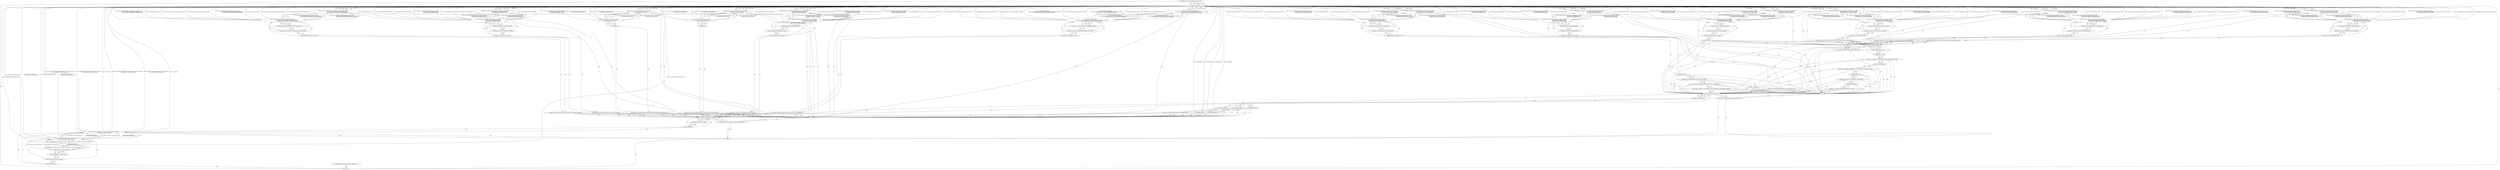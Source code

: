 digraph "1_Chrome_7cde8513c12a6e8ec5d1d1eb1cfd078d9adad3ef_5" {
"1000211" [label="(MethodReturn,RET)"];
"1000103" [label="(MethodParameterIn,const IdentityInfo& identity_info)"];
"1000253" [label="(MethodParameterOut,const IdentityInfo& identity_info)"];
"1000104" [label="(Block,)"];
"1000123" [label="(Identifier,IDS_PAGE_INFO_MALWARE_SUMMARY)"];
"1000124" [label="(Identifier,IDS_PAGE_INFO_MALWARE_DETAILS)"];
"1000125" [label="(JumpTarget,case PageInfo::SAFE_BROWSING_STATUS_SOCIAL_ENGINEERING:)"];
"1000127" [label="(Call,CreateSecurityDescription(\n          SecuritySummaryColor::RED, IDS_PAGE_INFO_SOCIAL_ENGINEERING_SUMMARY,\n          IDS_PAGE_INFO_SOCIAL_ENGINEERING_DETAILS))"];
"1000126" [label="(Return,return CreateSecurityDescription(\n          SecuritySummaryColor::RED, IDS_PAGE_INFO_SOCIAL_ENGINEERING_SUMMARY,\n          IDS_PAGE_INFO_SOCIAL_ENGINEERING_DETAILS);)"];
"1000128" [label="(Identifier,SecuritySummaryColor::RED)"];
"1000129" [label="(Identifier,IDS_PAGE_INFO_SOCIAL_ENGINEERING_SUMMARY)"];
"1000130" [label="(Identifier,IDS_PAGE_INFO_SOCIAL_ENGINEERING_DETAILS)"];
"1000131" [label="(JumpTarget,case PageInfo::SAFE_BROWSING_STATUS_UNWANTED_SOFTWARE:)"];
"1000133" [label="(Call,CreateSecurityDescription(SecuritySummaryColor::RED,\n                                       IDS_PAGE_INFO_UNWANTED_SOFTWARE_SUMMARY,\n                                       IDS_PAGE_INFO_UNWANTED_SOFTWARE_DETAILS))"];
"1000134" [label="(Identifier,SecuritySummaryColor::RED)"];
"1000132" [label="(Return,return CreateSecurityDescription(SecuritySummaryColor::RED,\n                                       IDS_PAGE_INFO_UNWANTED_SOFTWARE_SUMMARY,\n                                       IDS_PAGE_INFO_UNWANTED_SOFTWARE_DETAILS);)"];
"1000135" [label="(Identifier,IDS_PAGE_INFO_UNWANTED_SOFTWARE_SUMMARY)"];
"1000136" [label="(Identifier,IDS_PAGE_INFO_UNWANTED_SOFTWARE_DETAILS)"];
"1000107" [label="(Call,PageInfoUI::SecurityDescription> security_description(\n       new PageInfoUI::SecurityDescription()))"];
"1000108" [label="(Identifier,PageInfoUI::SecurityDescription)"];
"1000105" [label="(Call,std::unique_ptr<PageInfoUI::SecurityDescription> security_description(\n       new PageInfoUI::SecurityDescription()))"];
"1000106" [label="(Identifier,std::unique_ptr)"];
"1000109" [label="(Call,security_description(\n       new PageInfoUI::SecurityDescription()))"];
"1000137" [label="(JumpTarget,case PageInfo::SAFE_BROWSING_STATUS_SIGN_IN_PASSWORD_REUSE:)"];
"1000139" [label="(Call,CreateSecurityDescriptionForPasswordReuse(\n          /*is_enterprise_password=*/false))"];
"1000138" [label="(Return,return CreateSecurityDescriptionForPasswordReuse(\n          /*is_enterprise_password=*/false);)"];
"1000140" [label="(Identifier,false)"];
"1000141" [label="(Call,NOTREACHED())"];
"1000142" [label="(ControlStructure,break;)"];
"1000143" [label="(JumpTarget,case PageInfo::SAFE_BROWSING_STATUS_ENTERPRISE_PASSWORD_REUSE:)"];
"1000145" [label="(Call,CreateSecurityDescriptionForPasswordReuse(\n          /*is_enterprise_password=*/true))"];
"1000144" [label="(Return,return CreateSecurityDescriptionForPasswordReuse(\n          /*is_enterprise_password=*/true);)"];
"1000111" [label="(Identifier,PageInfoUI::SecurityDescription)"];
"1000110" [label="(Call,new PageInfoUI::SecurityDescription())"];
"1000146" [label="(Identifier,true)"];
"1000147" [label="(Call,NOTREACHED())"];
"1000148" [label="(ControlStructure,break;)"];
"1000149" [label="(JumpTarget,case PageInfo::SAFE_BROWSING_STATUS_BILLING:)"];
"1000151" [label="(Call,CreateSecurityDescription(SecuritySummaryColor::RED,\n                                       IDS_PAGE_INFO_BILLING_SUMMARY,\n                                       IDS_PAGE_INFO_BILLING_DETAILS))"];
"1000152" [label="(Identifier,SecuritySummaryColor::RED)"];
"1000150" [label="(Return,return CreateSecurityDescription(SecuritySummaryColor::RED,\n                                       IDS_PAGE_INFO_BILLING_SUMMARY,\n                                       IDS_PAGE_INFO_BILLING_DETAILS);)"];
"1000153" [label="(Identifier,IDS_PAGE_INFO_BILLING_SUMMARY)"];
"1000154" [label="(Identifier,IDS_PAGE_INFO_BILLING_DETAILS)"];
"1000156" [label="(Call,identity_info.identity_status)"];
"1000157" [label="(Identifier,identity_info)"];
"1000158" [label="(FieldIdentifier,identity_status)"];
"1000155" [label="(ControlStructure,switch (identity_info.identity_status))"];
"1000159" [label="(Block,)"];
"1000160" [label="(JumpTarget,case PageInfo::SITE_IDENTITY_STATUS_INTERNAL_PAGE:)"];
"1000162" [label="(Call,CreateSecurityDescription(SecuritySummaryColor::GREEN,\n                                       IDS_PAGE_INFO_INTERNAL_PAGE,\n                                       IDS_PAGE_INFO_INTERNAL_PAGE))"];
"1000163" [label="(Identifier,SecuritySummaryColor::GREEN)"];
"1000161" [label="(Return,return CreateSecurityDescription(SecuritySummaryColor::GREEN,\n                                       IDS_PAGE_INFO_INTERNAL_PAGE,\n                                       IDS_PAGE_INFO_INTERNAL_PAGE);)"];
"1000164" [label="(Identifier,IDS_PAGE_INFO_INTERNAL_PAGE)"];
"1000165" [label="(Identifier,IDS_PAGE_INFO_INTERNAL_PAGE)"];
"1000166" [label="(JumpTarget,case PageInfo::SITE_IDENTITY_STATUS_EV_CERT:)"];
"1000113" [label="(Call,identity_info.safe_browsing_status)"];
"1000114" [label="(Identifier,identity_info)"];
"1000112" [label="(ControlStructure,switch (identity_info.safe_browsing_status))"];
"1000115" [label="(FieldIdentifier,safe_browsing_status)"];
"1000116" [label="(Block,)"];
"1000167" [label="(Identifier,FALLTHROUGH)"];
"1000168" [label="(JumpTarget,case PageInfo::SITE_IDENTITY_STATUS_CERT:)"];
"1000169" [label="(Identifier,FALLTHROUGH)"];
"1000170" [label="(JumpTarget,case PageInfo::SITE_IDENTITY_STATUS_CERT_REVOCATION_UNKNOWN:)"];
"1000171" [label="(Identifier,FALLTHROUGH)"];
"1000172" [label="(JumpTarget,case PageInfo::SITE_IDENTITY_STATUS_ADMIN_PROVIDED_CERT:)"];
"1000174" [label="(Call,identity_info.connection_status)"];
"1000175" [label="(Identifier,identity_info)"];
"1000176" [label="(FieldIdentifier,connection_status)"];
"1000177" [label="(Block,)"];
"1000173" [label="(ControlStructure,switch (identity_info.connection_status))"];
"1000178" [label="(JumpTarget,case PageInfo::SITE_CONNECTION_STATUS_INSECURE_ACTIVE_SUBRESOURCE:)"];
"1000179" [label="(Return,return CreateSecurityDescription(SecuritySummaryColor::RED,\n                                           IDS_PAGE_INFO_NOT_SECURE_SUMMARY,\n                                           IDS_PAGE_INFO_NOT_SECURE_DETAILS);)"];
"1000180" [label="(Call,CreateSecurityDescription(SecuritySummaryColor::RED,\n                                           IDS_PAGE_INFO_NOT_SECURE_SUMMARY,\n                                           IDS_PAGE_INFO_NOT_SECURE_DETAILS))"];
"1000181" [label="(Identifier,SecuritySummaryColor::RED)"];
"1000182" [label="(Identifier,IDS_PAGE_INFO_NOT_SECURE_SUMMARY)"];
"1000117" [label="(JumpTarget,case PageInfo::SAFE_BROWSING_STATUS_NONE:)"];
"1000183" [label="(Identifier,IDS_PAGE_INFO_NOT_SECURE_DETAILS)"];
"1000184" [label="(JumpTarget,case PageInfo::SITE_CONNECTION_STATUS_INSECURE_FORM_ACTION:)"];
"1000185" [label="(Return,return CreateSecurityDescription(SecuritySummaryColor::RED,\n                                           IDS_PAGE_INFO_MIXED_CONTENT_SUMMARY,\n                                           IDS_PAGE_INFO_NOT_SECURE_DETAILS);)"];
"1000186" [label="(Call,CreateSecurityDescription(SecuritySummaryColor::RED,\n                                           IDS_PAGE_INFO_MIXED_CONTENT_SUMMARY,\n                                           IDS_PAGE_INFO_NOT_SECURE_DETAILS))"];
"1000187" [label="(Identifier,SecuritySummaryColor::RED)"];
"1000188" [label="(Identifier,IDS_PAGE_INFO_MIXED_CONTENT_SUMMARY)"];
"1000189" [label="(Identifier,IDS_PAGE_INFO_NOT_SECURE_DETAILS)"];
"1000190" [label="(JumpTarget,case PageInfo::SITE_CONNECTION_STATUS_INSECURE_PASSIVE_SUBRESOURCE:)"];
"1000191" [label="(Return,return CreateSecurityDescription(SecuritySummaryColor::RED,\n                                           IDS_PAGE_INFO_MIXED_CONTENT_SUMMARY,\n                                           IDS_PAGE_INFO_MIXED_CONTENT_DETAILS);)"];
"1000192" [label="(Call,CreateSecurityDescription(SecuritySummaryColor::RED,\n                                           IDS_PAGE_INFO_MIXED_CONTENT_SUMMARY,\n                                           IDS_PAGE_INFO_MIXED_CONTENT_DETAILS))"];
"1000193" [label="(Identifier,SecuritySummaryColor::RED)"];
"1000194" [label="(Identifier,IDS_PAGE_INFO_MIXED_CONTENT_SUMMARY)"];
"1000195" [label="(Identifier,IDS_PAGE_INFO_MIXED_CONTENT_DETAILS)"];
"1000196" [label="(JumpTarget,default:)"];
"1000118" [label="(ControlStructure,break;)"];
"1000197" [label="(Return,return CreateSecurityDescription(SecuritySummaryColor::GREEN,\n                                            IDS_PAGE_INFO_SECURE_SUMMARY,\n                                            IDS_PAGE_INFO_SECURE_DETAILS);)"];
"1000198" [label="(Call,CreateSecurityDescription(SecuritySummaryColor::GREEN,\n                                            IDS_PAGE_INFO_SECURE_SUMMARY,\n                                            IDS_PAGE_INFO_SECURE_DETAILS))"];
"1000199" [label="(Identifier,SecuritySummaryColor::GREEN)"];
"1000200" [label="(Identifier,IDS_PAGE_INFO_SECURE_SUMMARY)"];
"1000201" [label="(Identifier,IDS_PAGE_INFO_SECURE_DETAILS)"];
"1000202" [label="(JumpTarget,case PageInfo::SITE_IDENTITY_STATUS_DEPRECATED_SIGNATURE_ALGORITHM:)"];
"1000203" [label="(JumpTarget,case PageInfo::SITE_IDENTITY_STATUS_UNKNOWN:)"];
"1000204" [label="(JumpTarget,case PageInfo::SITE_IDENTITY_STATUS_NO_CERT:)"];
"1000205" [label="(JumpTarget,default:)"];
"1000207" [label="(Call,CreateSecurityDescription(SecuritySummaryColor::RED,\n                                       IDS_PAGE_INFO_NOT_SECURE_SUMMARY,\n                                       IDS_PAGE_INFO_NOT_SECURE_DETAILS))"];
"1000208" [label="(Identifier,SecuritySummaryColor::RED)"];
"1000206" [label="(Return,return CreateSecurityDescription(SecuritySummaryColor::RED,\n                                       IDS_PAGE_INFO_NOT_SECURE_SUMMARY,\n                                       IDS_PAGE_INFO_NOT_SECURE_DETAILS);)"];
"1000209" [label="(Identifier,IDS_PAGE_INFO_NOT_SECURE_SUMMARY)"];
"1000119" [label="(JumpTarget,case PageInfo::SAFE_BROWSING_STATUS_MALWARE:)"];
"1000210" [label="(Identifier,IDS_PAGE_INFO_NOT_SECURE_DETAILS)"];
"1000121" [label="(Call,CreateSecurityDescription(SecuritySummaryColor::RED,\n                                       IDS_PAGE_INFO_MALWARE_SUMMARY,\n                                       IDS_PAGE_INFO_MALWARE_DETAILS))"];
"1000122" [label="(Identifier,SecuritySummaryColor::RED)"];
"1000120" [label="(Return,return CreateSecurityDescription(SecuritySummaryColor::RED,\n                                       IDS_PAGE_INFO_MALWARE_SUMMARY,\n                                       IDS_PAGE_INFO_MALWARE_DETAILS);)"];
"1000211" -> "1000102"  [label="AST: "];
"1000211" -> "1000120"  [label="CFG: "];
"1000211" -> "1000126"  [label="CFG: "];
"1000211" -> "1000132"  [label="CFG: "];
"1000211" -> "1000138"  [label="CFG: "];
"1000211" -> "1000144"  [label="CFG: "];
"1000211" -> "1000150"  [label="CFG: "];
"1000211" -> "1000161"  [label="CFG: "];
"1000211" -> "1000179"  [label="CFG: "];
"1000211" -> "1000185"  [label="CFG: "];
"1000211" -> "1000191"  [label="CFG: "];
"1000211" -> "1000197"  [label="CFG: "];
"1000211" -> "1000206"  [label="CFG: "];
"1000161" -> "1000211"  [label="DDG: <RET>"];
"1000144" -> "1000211"  [label="DDG: <RET>"];
"1000126" -> "1000211"  [label="DDG: <RET>"];
"1000197" -> "1000211"  [label="DDG: <RET>"];
"1000206" -> "1000211"  [label="DDG: <RET>"];
"1000120" -> "1000211"  [label="DDG: <RET>"];
"1000132" -> "1000211"  [label="DDG: <RET>"];
"1000191" -> "1000211"  [label="DDG: <RET>"];
"1000186" -> "1000211"  [label="DDG: SecuritySummaryColor::RED"];
"1000186" -> "1000211"  [label="DDG: IDS_PAGE_INFO_NOT_SECURE_DETAILS"];
"1000186" -> "1000211"  [label="DDG: IDS_PAGE_INFO_MIXED_CONTENT_SUMMARY"];
"1000186" -> "1000211"  [label="DDG: CreateSecurityDescription(SecuritySummaryColor::RED,\n                                           IDS_PAGE_INFO_MIXED_CONTENT_SUMMARY,\n                                           IDS_PAGE_INFO_NOT_SECURE_DETAILS)"];
"1000198" -> "1000211"  [label="DDG: IDS_PAGE_INFO_SECURE_SUMMARY"];
"1000198" -> "1000211"  [label="DDG: SecuritySummaryColor::GREEN"];
"1000198" -> "1000211"  [label="DDG: IDS_PAGE_INFO_SECURE_DETAILS"];
"1000198" -> "1000211"  [label="DDG: CreateSecurityDescription(SecuritySummaryColor::GREEN,\n                                            IDS_PAGE_INFO_SECURE_SUMMARY,\n                                            IDS_PAGE_INFO_SECURE_DETAILS)"];
"1000105" -> "1000211"  [label="DDG: std::unique_ptr<PageInfoUI::SecurityDescription> security_description(\n       new PageInfoUI::SecurityDescription())"];
"1000105" -> "1000211"  [label="DDG: PageInfoUI::SecurityDescription> security_description(\n       new PageInfoUI::SecurityDescription())"];
"1000105" -> "1000211"  [label="DDG: std::unique_ptr"];
"1000180" -> "1000211"  [label="DDG: SecuritySummaryColor::RED"];
"1000180" -> "1000211"  [label="DDG: IDS_PAGE_INFO_NOT_SECURE_SUMMARY"];
"1000180" -> "1000211"  [label="DDG: CreateSecurityDescription(SecuritySummaryColor::RED,\n                                           IDS_PAGE_INFO_NOT_SECURE_SUMMARY,\n                                           IDS_PAGE_INFO_NOT_SECURE_DETAILS)"];
"1000180" -> "1000211"  [label="DDG: IDS_PAGE_INFO_NOT_SECURE_DETAILS"];
"1000207" -> "1000211"  [label="DDG: SecuritySummaryColor::RED"];
"1000207" -> "1000211"  [label="DDG: IDS_PAGE_INFO_NOT_SECURE_SUMMARY"];
"1000207" -> "1000211"  [label="DDG: IDS_PAGE_INFO_NOT_SECURE_DETAILS"];
"1000207" -> "1000211"  [label="DDG: CreateSecurityDescription(SecuritySummaryColor::RED,\n                                       IDS_PAGE_INFO_NOT_SECURE_SUMMARY,\n                                       IDS_PAGE_INFO_NOT_SECURE_DETAILS)"];
"1000133" -> "1000211"  [label="DDG: CreateSecurityDescription(SecuritySummaryColor::RED,\n                                       IDS_PAGE_INFO_UNWANTED_SOFTWARE_SUMMARY,\n                                       IDS_PAGE_INFO_UNWANTED_SOFTWARE_DETAILS)"];
"1000133" -> "1000211"  [label="DDG: SecuritySummaryColor::RED"];
"1000133" -> "1000211"  [label="DDG: IDS_PAGE_INFO_UNWANTED_SOFTWARE_SUMMARY"];
"1000133" -> "1000211"  [label="DDG: IDS_PAGE_INFO_UNWANTED_SOFTWARE_DETAILS"];
"1000151" -> "1000211"  [label="DDG: IDS_PAGE_INFO_BILLING_DETAILS"];
"1000151" -> "1000211"  [label="DDG: CreateSecurityDescription(SecuritySummaryColor::RED,\n                                       IDS_PAGE_INFO_BILLING_SUMMARY,\n                                       IDS_PAGE_INFO_BILLING_DETAILS)"];
"1000151" -> "1000211"  [label="DDG: SecuritySummaryColor::RED"];
"1000151" -> "1000211"  [label="DDG: IDS_PAGE_INFO_BILLING_SUMMARY"];
"1000127" -> "1000211"  [label="DDG: SecuritySummaryColor::RED"];
"1000127" -> "1000211"  [label="DDG: IDS_PAGE_INFO_SOCIAL_ENGINEERING_DETAILS"];
"1000127" -> "1000211"  [label="DDG: IDS_PAGE_INFO_SOCIAL_ENGINEERING_SUMMARY"];
"1000127" -> "1000211"  [label="DDG: CreateSecurityDescription(\n          SecuritySummaryColor::RED, IDS_PAGE_INFO_SOCIAL_ENGINEERING_SUMMARY,\n          IDS_PAGE_INFO_SOCIAL_ENGINEERING_DETAILS)"];
"1000162" -> "1000211"  [label="DDG: IDS_PAGE_INFO_INTERNAL_PAGE"];
"1000162" -> "1000211"  [label="DDG: SecuritySummaryColor::GREEN"];
"1000162" -> "1000211"  [label="DDG: CreateSecurityDescription(SecuritySummaryColor::GREEN,\n                                       IDS_PAGE_INFO_INTERNAL_PAGE,\n                                       IDS_PAGE_INFO_INTERNAL_PAGE)"];
"1000192" -> "1000211"  [label="DDG: IDS_PAGE_INFO_MIXED_CONTENT_SUMMARY"];
"1000192" -> "1000211"  [label="DDG: IDS_PAGE_INFO_MIXED_CONTENT_DETAILS"];
"1000192" -> "1000211"  [label="DDG: SecuritySummaryColor::RED"];
"1000192" -> "1000211"  [label="DDG: CreateSecurityDescription(SecuritySummaryColor::RED,\n                                           IDS_PAGE_INFO_MIXED_CONTENT_SUMMARY,\n                                           IDS_PAGE_INFO_MIXED_CONTENT_DETAILS)"];
"1000107" -> "1000211"  [label="DDG: PageInfoUI::SecurityDescription"];
"1000107" -> "1000211"  [label="DDG: security_description(\n       new PageInfoUI::SecurityDescription())"];
"1000121" -> "1000211"  [label="DDG: IDS_PAGE_INFO_MALWARE_SUMMARY"];
"1000121" -> "1000211"  [label="DDG: CreateSecurityDescription(SecuritySummaryColor::RED,\n                                       IDS_PAGE_INFO_MALWARE_SUMMARY,\n                                       IDS_PAGE_INFO_MALWARE_DETAILS)"];
"1000121" -> "1000211"  [label="DDG: SecuritySummaryColor::RED"];
"1000121" -> "1000211"  [label="DDG: IDS_PAGE_INFO_MALWARE_DETAILS"];
"1000141" -> "1000211"  [label="DDG: NOTREACHED()"];
"1000139" -> "1000211"  [label="DDG: CreateSecurityDescriptionForPasswordReuse(\n          /*is_enterprise_password=*/false)"];
"1000139" -> "1000211"  [label="DDG: false"];
"1000103" -> "1000211"  [label="DDG: identity_info"];
"1000109" -> "1000211"  [label="DDG: new PageInfoUI::SecurityDescription()"];
"1000145" -> "1000211"  [label="DDG: CreateSecurityDescriptionForPasswordReuse(\n          /*is_enterprise_password=*/true)"];
"1000145" -> "1000211"  [label="DDG: true"];
"1000147" -> "1000211"  [label="DDG: NOTREACHED()"];
"1000179" -> "1000211"  [label="DDG: <RET>"];
"1000138" -> "1000211"  [label="DDG: <RET>"];
"1000185" -> "1000211"  [label="DDG: <RET>"];
"1000150" -> "1000211"  [label="DDG: <RET>"];
"1000103" -> "1000102"  [label="AST: "];
"1000103" -> "1000211"  [label="DDG: identity_info"];
"1000253" -> "1000102"  [label="AST: "];
"1000104" -> "1000102"  [label="AST: "];
"1000105" -> "1000104"  [label="AST: "];
"1000112" -> "1000104"  [label="AST: "];
"1000155" -> "1000104"  [label="AST: "];
"1000123" -> "1000121"  [label="AST: "];
"1000123" -> "1000122"  [label="CFG: "];
"1000124" -> "1000123"  [label="CFG: "];
"1000124" -> "1000121"  [label="AST: "];
"1000124" -> "1000123"  [label="CFG: "];
"1000121" -> "1000124"  [label="CFG: "];
"1000125" -> "1000116"  [label="AST: "];
"1000125" -> "1000113"  [label="CFG: "];
"1000128" -> "1000125"  [label="CFG: "];
"1000127" -> "1000126"  [label="AST: "];
"1000127" -> "1000130"  [label="CFG: "];
"1000128" -> "1000127"  [label="AST: "];
"1000129" -> "1000127"  [label="AST: "];
"1000130" -> "1000127"  [label="AST: "];
"1000126" -> "1000127"  [label="CFG: "];
"1000127" -> "1000211"  [label="DDG: SecuritySummaryColor::RED"];
"1000127" -> "1000211"  [label="DDG: IDS_PAGE_INFO_SOCIAL_ENGINEERING_DETAILS"];
"1000127" -> "1000211"  [label="DDG: IDS_PAGE_INFO_SOCIAL_ENGINEERING_SUMMARY"];
"1000127" -> "1000211"  [label="DDG: CreateSecurityDescription(\n          SecuritySummaryColor::RED, IDS_PAGE_INFO_SOCIAL_ENGINEERING_SUMMARY,\n          IDS_PAGE_INFO_SOCIAL_ENGINEERING_DETAILS)"];
"1000127" -> "1000126"  [label="DDG: CreateSecurityDescription(\n          SecuritySummaryColor::RED, IDS_PAGE_INFO_SOCIAL_ENGINEERING_SUMMARY,\n          IDS_PAGE_INFO_SOCIAL_ENGINEERING_DETAILS)"];
"1000126" -> "1000116"  [label="AST: "];
"1000126" -> "1000127"  [label="CFG: "];
"1000127" -> "1000126"  [label="AST: "];
"1000211" -> "1000126"  [label="CFG: "];
"1000126" -> "1000211"  [label="DDG: <RET>"];
"1000127" -> "1000126"  [label="DDG: CreateSecurityDescription(\n          SecuritySummaryColor::RED, IDS_PAGE_INFO_SOCIAL_ENGINEERING_SUMMARY,\n          IDS_PAGE_INFO_SOCIAL_ENGINEERING_DETAILS)"];
"1000128" -> "1000127"  [label="AST: "];
"1000128" -> "1000125"  [label="CFG: "];
"1000129" -> "1000128"  [label="CFG: "];
"1000129" -> "1000127"  [label="AST: "];
"1000129" -> "1000128"  [label="CFG: "];
"1000130" -> "1000129"  [label="CFG: "];
"1000130" -> "1000127"  [label="AST: "];
"1000130" -> "1000129"  [label="CFG: "];
"1000127" -> "1000130"  [label="CFG: "];
"1000131" -> "1000116"  [label="AST: "];
"1000131" -> "1000113"  [label="CFG: "];
"1000134" -> "1000131"  [label="CFG: "];
"1000133" -> "1000132"  [label="AST: "];
"1000133" -> "1000136"  [label="CFG: "];
"1000134" -> "1000133"  [label="AST: "];
"1000135" -> "1000133"  [label="AST: "];
"1000136" -> "1000133"  [label="AST: "];
"1000132" -> "1000133"  [label="CFG: "];
"1000133" -> "1000211"  [label="DDG: CreateSecurityDescription(SecuritySummaryColor::RED,\n                                       IDS_PAGE_INFO_UNWANTED_SOFTWARE_SUMMARY,\n                                       IDS_PAGE_INFO_UNWANTED_SOFTWARE_DETAILS)"];
"1000133" -> "1000211"  [label="DDG: SecuritySummaryColor::RED"];
"1000133" -> "1000211"  [label="DDG: IDS_PAGE_INFO_UNWANTED_SOFTWARE_SUMMARY"];
"1000133" -> "1000211"  [label="DDG: IDS_PAGE_INFO_UNWANTED_SOFTWARE_DETAILS"];
"1000133" -> "1000132"  [label="DDG: CreateSecurityDescription(SecuritySummaryColor::RED,\n                                       IDS_PAGE_INFO_UNWANTED_SOFTWARE_SUMMARY,\n                                       IDS_PAGE_INFO_UNWANTED_SOFTWARE_DETAILS)"];
"1000134" -> "1000133"  [label="AST: "];
"1000134" -> "1000131"  [label="CFG: "];
"1000135" -> "1000134"  [label="CFG: "];
"1000132" -> "1000116"  [label="AST: "];
"1000132" -> "1000133"  [label="CFG: "];
"1000133" -> "1000132"  [label="AST: "];
"1000211" -> "1000132"  [label="CFG: "];
"1000132" -> "1000211"  [label="DDG: <RET>"];
"1000133" -> "1000132"  [label="DDG: CreateSecurityDescription(SecuritySummaryColor::RED,\n                                       IDS_PAGE_INFO_UNWANTED_SOFTWARE_SUMMARY,\n                                       IDS_PAGE_INFO_UNWANTED_SOFTWARE_DETAILS)"];
"1000135" -> "1000133"  [label="AST: "];
"1000135" -> "1000134"  [label="CFG: "];
"1000136" -> "1000135"  [label="CFG: "];
"1000136" -> "1000133"  [label="AST: "];
"1000136" -> "1000135"  [label="CFG: "];
"1000133" -> "1000136"  [label="CFG: "];
"1000107" -> "1000105"  [label="AST: "];
"1000107" -> "1000109"  [label="CFG: "];
"1000108" -> "1000107"  [label="AST: "];
"1000109" -> "1000107"  [label="AST: "];
"1000105" -> "1000107"  [label="CFG: "];
"1000107" -> "1000211"  [label="DDG: PageInfoUI::SecurityDescription"];
"1000107" -> "1000211"  [label="DDG: security_description(\n       new PageInfoUI::SecurityDescription())"];
"1000107" -> "1000105"  [label="DDG: PageInfoUI::SecurityDescription"];
"1000107" -> "1000105"  [label="DDG: security_description(\n       new PageInfoUI::SecurityDescription())"];
"1000110" -> "1000107"  [label="DDG: PageInfoUI::SecurityDescription"];
"1000109" -> "1000107"  [label="DDG: new PageInfoUI::SecurityDescription()"];
"1000108" -> "1000107"  [label="AST: "];
"1000108" -> "1000106"  [label="CFG: "];
"1000111" -> "1000108"  [label="CFG: "];
"1000105" -> "1000104"  [label="AST: "];
"1000105" -> "1000107"  [label="CFG: "];
"1000106" -> "1000105"  [label="AST: "];
"1000107" -> "1000105"  [label="AST: "];
"1000114" -> "1000105"  [label="CFG: "];
"1000105" -> "1000211"  [label="DDG: std::unique_ptr<PageInfoUI::SecurityDescription> security_description(\n       new PageInfoUI::SecurityDescription())"];
"1000105" -> "1000211"  [label="DDG: PageInfoUI::SecurityDescription> security_description(\n       new PageInfoUI::SecurityDescription())"];
"1000105" -> "1000211"  [label="DDG: std::unique_ptr"];
"1000107" -> "1000105"  [label="DDG: PageInfoUI::SecurityDescription"];
"1000107" -> "1000105"  [label="DDG: security_description(\n       new PageInfoUI::SecurityDescription())"];
"1000106" -> "1000105"  [label="AST: "];
"1000106" -> "1000102"  [label="CFG: "];
"1000108" -> "1000106"  [label="CFG: "];
"1000109" -> "1000107"  [label="AST: "];
"1000109" -> "1000110"  [label="CFG: "];
"1000110" -> "1000109"  [label="AST: "];
"1000107" -> "1000109"  [label="CFG: "];
"1000109" -> "1000211"  [label="DDG: new PageInfoUI::SecurityDescription()"];
"1000109" -> "1000107"  [label="DDG: new PageInfoUI::SecurityDescription()"];
"1000110" -> "1000109"  [label="DDG: PageInfoUI::SecurityDescription"];
"1000137" -> "1000116"  [label="AST: "];
"1000137" -> "1000113"  [label="CFG: "];
"1000140" -> "1000137"  [label="CFG: "];
"1000139" -> "1000138"  [label="AST: "];
"1000139" -> "1000140"  [label="CFG: "];
"1000140" -> "1000139"  [label="AST: "];
"1000138" -> "1000139"  [label="CFG: "];
"1000139" -> "1000211"  [label="DDG: CreateSecurityDescriptionForPasswordReuse(\n          /*is_enterprise_password=*/false)"];
"1000139" -> "1000211"  [label="DDG: false"];
"1000139" -> "1000138"  [label="DDG: CreateSecurityDescriptionForPasswordReuse(\n          /*is_enterprise_password=*/false)"];
"1000138" -> "1000116"  [label="AST: "];
"1000138" -> "1000139"  [label="CFG: "];
"1000139" -> "1000138"  [label="AST: "];
"1000211" -> "1000138"  [label="CFG: "];
"1000138" -> "1000211"  [label="DDG: <RET>"];
"1000139" -> "1000138"  [label="DDG: CreateSecurityDescriptionForPasswordReuse(\n          /*is_enterprise_password=*/false)"];
"1000140" -> "1000139"  [label="AST: "];
"1000140" -> "1000137"  [label="CFG: "];
"1000139" -> "1000140"  [label="CFG: "];
"1000141" -> "1000116"  [label="AST: "];
"1000142" -> "1000141"  [label="CFG: "];
"1000141" -> "1000211"  [label="DDG: NOTREACHED()"];
"1000142" -> "1000116"  [label="AST: "];
"1000142" -> "1000141"  [label="CFG: "];
"1000157" -> "1000142"  [label="CFG: "];
"1000143" -> "1000116"  [label="AST: "];
"1000143" -> "1000113"  [label="CFG: "];
"1000146" -> "1000143"  [label="CFG: "];
"1000145" -> "1000144"  [label="AST: "];
"1000145" -> "1000146"  [label="CFG: "];
"1000146" -> "1000145"  [label="AST: "];
"1000144" -> "1000145"  [label="CFG: "];
"1000145" -> "1000211"  [label="DDG: CreateSecurityDescriptionForPasswordReuse(\n          /*is_enterprise_password=*/true)"];
"1000145" -> "1000211"  [label="DDG: true"];
"1000145" -> "1000144"  [label="DDG: CreateSecurityDescriptionForPasswordReuse(\n          /*is_enterprise_password=*/true)"];
"1000144" -> "1000116"  [label="AST: "];
"1000144" -> "1000145"  [label="CFG: "];
"1000145" -> "1000144"  [label="AST: "];
"1000211" -> "1000144"  [label="CFG: "];
"1000144" -> "1000211"  [label="DDG: <RET>"];
"1000145" -> "1000144"  [label="DDG: CreateSecurityDescriptionForPasswordReuse(\n          /*is_enterprise_password=*/true)"];
"1000111" -> "1000110"  [label="AST: "];
"1000111" -> "1000108"  [label="CFG: "];
"1000110" -> "1000111"  [label="CFG: "];
"1000110" -> "1000109"  [label="AST: "];
"1000110" -> "1000111"  [label="CFG: "];
"1000111" -> "1000110"  [label="AST: "];
"1000109" -> "1000110"  [label="CFG: "];
"1000110" -> "1000107"  [label="DDG: PageInfoUI::SecurityDescription"];
"1000110" -> "1000109"  [label="DDG: PageInfoUI::SecurityDescription"];
"1000146" -> "1000145"  [label="AST: "];
"1000146" -> "1000143"  [label="CFG: "];
"1000145" -> "1000146"  [label="CFG: "];
"1000147" -> "1000116"  [label="AST: "];
"1000148" -> "1000147"  [label="CFG: "];
"1000147" -> "1000211"  [label="DDG: NOTREACHED()"];
"1000148" -> "1000116"  [label="AST: "];
"1000148" -> "1000147"  [label="CFG: "];
"1000157" -> "1000148"  [label="CFG: "];
"1000149" -> "1000116"  [label="AST: "];
"1000149" -> "1000113"  [label="CFG: "];
"1000152" -> "1000149"  [label="CFG: "];
"1000151" -> "1000150"  [label="AST: "];
"1000151" -> "1000154"  [label="CFG: "];
"1000152" -> "1000151"  [label="AST: "];
"1000153" -> "1000151"  [label="AST: "];
"1000154" -> "1000151"  [label="AST: "];
"1000150" -> "1000151"  [label="CFG: "];
"1000151" -> "1000211"  [label="DDG: IDS_PAGE_INFO_BILLING_DETAILS"];
"1000151" -> "1000211"  [label="DDG: CreateSecurityDescription(SecuritySummaryColor::RED,\n                                       IDS_PAGE_INFO_BILLING_SUMMARY,\n                                       IDS_PAGE_INFO_BILLING_DETAILS)"];
"1000151" -> "1000211"  [label="DDG: SecuritySummaryColor::RED"];
"1000151" -> "1000211"  [label="DDG: IDS_PAGE_INFO_BILLING_SUMMARY"];
"1000151" -> "1000150"  [label="DDG: CreateSecurityDescription(SecuritySummaryColor::RED,\n                                       IDS_PAGE_INFO_BILLING_SUMMARY,\n                                       IDS_PAGE_INFO_BILLING_DETAILS)"];
"1000152" -> "1000151"  [label="AST: "];
"1000152" -> "1000149"  [label="CFG: "];
"1000153" -> "1000152"  [label="CFG: "];
"1000150" -> "1000116"  [label="AST: "];
"1000150" -> "1000151"  [label="CFG: "];
"1000151" -> "1000150"  [label="AST: "];
"1000211" -> "1000150"  [label="CFG: "];
"1000150" -> "1000211"  [label="DDG: <RET>"];
"1000151" -> "1000150"  [label="DDG: CreateSecurityDescription(SecuritySummaryColor::RED,\n                                       IDS_PAGE_INFO_BILLING_SUMMARY,\n                                       IDS_PAGE_INFO_BILLING_DETAILS)"];
"1000153" -> "1000151"  [label="AST: "];
"1000153" -> "1000152"  [label="CFG: "];
"1000154" -> "1000153"  [label="CFG: "];
"1000154" -> "1000151"  [label="AST: "];
"1000154" -> "1000153"  [label="CFG: "];
"1000151" -> "1000154"  [label="CFG: "];
"1000156" -> "1000155"  [label="AST: "];
"1000156" -> "1000158"  [label="CFG: "];
"1000157" -> "1000156"  [label="AST: "];
"1000158" -> "1000156"  [label="AST: "];
"1000160" -> "1000156"  [label="CFG: "];
"1000166" -> "1000156"  [label="CFG: "];
"1000168" -> "1000156"  [label="CFG: "];
"1000170" -> "1000156"  [label="CFG: "];
"1000172" -> "1000156"  [label="CFG: "];
"1000178" -> "1000156"  [label="CFG: "];
"1000184" -> "1000156"  [label="CFG: "];
"1000190" -> "1000156"  [label="CFG: "];
"1000196" -> "1000156"  [label="CFG: "];
"1000202" -> "1000156"  [label="CFG: "];
"1000203" -> "1000156"  [label="CFG: "];
"1000204" -> "1000156"  [label="CFG: "];
"1000205" -> "1000156"  [label="CFG: "];
"1000157" -> "1000156"  [label="AST: "];
"1000157" -> "1000113"  [label="CFG: "];
"1000157" -> "1000118"  [label="CFG: "];
"1000157" -> "1000142"  [label="CFG: "];
"1000157" -> "1000148"  [label="CFG: "];
"1000158" -> "1000157"  [label="CFG: "];
"1000158" -> "1000156"  [label="AST: "];
"1000158" -> "1000157"  [label="CFG: "];
"1000156" -> "1000158"  [label="CFG: "];
"1000155" -> "1000104"  [label="AST: "];
"1000156" -> "1000155"  [label="AST: "];
"1000159" -> "1000155"  [label="AST: "];
"1000159" -> "1000155"  [label="AST: "];
"1000160" -> "1000159"  [label="AST: "];
"1000161" -> "1000159"  [label="AST: "];
"1000166" -> "1000159"  [label="AST: "];
"1000167" -> "1000159"  [label="AST: "];
"1000168" -> "1000159"  [label="AST: "];
"1000169" -> "1000159"  [label="AST: "];
"1000170" -> "1000159"  [label="AST: "];
"1000171" -> "1000159"  [label="AST: "];
"1000172" -> "1000159"  [label="AST: "];
"1000173" -> "1000159"  [label="AST: "];
"1000202" -> "1000159"  [label="AST: "];
"1000203" -> "1000159"  [label="AST: "];
"1000204" -> "1000159"  [label="AST: "];
"1000205" -> "1000159"  [label="AST: "];
"1000206" -> "1000159"  [label="AST: "];
"1000160" -> "1000159"  [label="AST: "];
"1000160" -> "1000156"  [label="CFG: "];
"1000163" -> "1000160"  [label="CFG: "];
"1000162" -> "1000161"  [label="AST: "];
"1000162" -> "1000165"  [label="CFG: "];
"1000163" -> "1000162"  [label="AST: "];
"1000164" -> "1000162"  [label="AST: "];
"1000165" -> "1000162"  [label="AST: "];
"1000161" -> "1000162"  [label="CFG: "];
"1000162" -> "1000211"  [label="DDG: IDS_PAGE_INFO_INTERNAL_PAGE"];
"1000162" -> "1000211"  [label="DDG: SecuritySummaryColor::GREEN"];
"1000162" -> "1000211"  [label="DDG: CreateSecurityDescription(SecuritySummaryColor::GREEN,\n                                       IDS_PAGE_INFO_INTERNAL_PAGE,\n                                       IDS_PAGE_INFO_INTERNAL_PAGE)"];
"1000162" -> "1000161"  [label="DDG: CreateSecurityDescription(SecuritySummaryColor::GREEN,\n                                       IDS_PAGE_INFO_INTERNAL_PAGE,\n                                       IDS_PAGE_INFO_INTERNAL_PAGE)"];
"1000163" -> "1000162"  [label="AST: "];
"1000163" -> "1000160"  [label="CFG: "];
"1000164" -> "1000163"  [label="CFG: "];
"1000161" -> "1000159"  [label="AST: "];
"1000161" -> "1000162"  [label="CFG: "];
"1000162" -> "1000161"  [label="AST: "];
"1000211" -> "1000161"  [label="CFG: "];
"1000161" -> "1000211"  [label="DDG: <RET>"];
"1000162" -> "1000161"  [label="DDG: CreateSecurityDescription(SecuritySummaryColor::GREEN,\n                                       IDS_PAGE_INFO_INTERNAL_PAGE,\n                                       IDS_PAGE_INFO_INTERNAL_PAGE)"];
"1000164" -> "1000162"  [label="AST: "];
"1000164" -> "1000163"  [label="CFG: "];
"1000165" -> "1000164"  [label="CFG: "];
"1000165" -> "1000162"  [label="AST: "];
"1000165" -> "1000164"  [label="CFG: "];
"1000162" -> "1000165"  [label="CFG: "];
"1000166" -> "1000159"  [label="AST: "];
"1000166" -> "1000156"  [label="CFG: "];
"1000167" -> "1000166"  [label="CFG: "];
"1000113" -> "1000112"  [label="AST: "];
"1000113" -> "1000115"  [label="CFG: "];
"1000114" -> "1000113"  [label="AST: "];
"1000115" -> "1000113"  [label="AST: "];
"1000117" -> "1000113"  [label="CFG: "];
"1000119" -> "1000113"  [label="CFG: "];
"1000125" -> "1000113"  [label="CFG: "];
"1000131" -> "1000113"  [label="CFG: "];
"1000137" -> "1000113"  [label="CFG: "];
"1000143" -> "1000113"  [label="CFG: "];
"1000149" -> "1000113"  [label="CFG: "];
"1000157" -> "1000113"  [label="CFG: "];
"1000114" -> "1000113"  [label="AST: "];
"1000114" -> "1000105"  [label="CFG: "];
"1000115" -> "1000114"  [label="CFG: "];
"1000112" -> "1000104"  [label="AST: "];
"1000113" -> "1000112"  [label="AST: "];
"1000116" -> "1000112"  [label="AST: "];
"1000115" -> "1000113"  [label="AST: "];
"1000115" -> "1000114"  [label="CFG: "];
"1000113" -> "1000115"  [label="CFG: "];
"1000116" -> "1000112"  [label="AST: "];
"1000117" -> "1000116"  [label="AST: "];
"1000118" -> "1000116"  [label="AST: "];
"1000119" -> "1000116"  [label="AST: "];
"1000120" -> "1000116"  [label="AST: "];
"1000125" -> "1000116"  [label="AST: "];
"1000126" -> "1000116"  [label="AST: "];
"1000131" -> "1000116"  [label="AST: "];
"1000132" -> "1000116"  [label="AST: "];
"1000137" -> "1000116"  [label="AST: "];
"1000138" -> "1000116"  [label="AST: "];
"1000141" -> "1000116"  [label="AST: "];
"1000142" -> "1000116"  [label="AST: "];
"1000143" -> "1000116"  [label="AST: "];
"1000144" -> "1000116"  [label="AST: "];
"1000147" -> "1000116"  [label="AST: "];
"1000148" -> "1000116"  [label="AST: "];
"1000149" -> "1000116"  [label="AST: "];
"1000150" -> "1000116"  [label="AST: "];
"1000167" -> "1000159"  [label="AST: "];
"1000167" -> "1000166"  [label="CFG: "];
"1000168" -> "1000167"  [label="CFG: "];
"1000168" -> "1000159"  [label="AST: "];
"1000168" -> "1000156"  [label="CFG: "];
"1000168" -> "1000167"  [label="CFG: "];
"1000169" -> "1000168"  [label="CFG: "];
"1000169" -> "1000159"  [label="AST: "];
"1000169" -> "1000168"  [label="CFG: "];
"1000170" -> "1000169"  [label="CFG: "];
"1000170" -> "1000159"  [label="AST: "];
"1000170" -> "1000156"  [label="CFG: "];
"1000170" -> "1000169"  [label="CFG: "];
"1000171" -> "1000170"  [label="CFG: "];
"1000171" -> "1000159"  [label="AST: "];
"1000171" -> "1000170"  [label="CFG: "];
"1000172" -> "1000171"  [label="CFG: "];
"1000172" -> "1000159"  [label="AST: "];
"1000172" -> "1000156"  [label="CFG: "];
"1000172" -> "1000171"  [label="CFG: "];
"1000175" -> "1000172"  [label="CFG: "];
"1000174" -> "1000173"  [label="AST: "];
"1000174" -> "1000176"  [label="CFG: "];
"1000175" -> "1000174"  [label="AST: "];
"1000176" -> "1000174"  [label="AST: "];
"1000178" -> "1000174"  [label="CFG: "];
"1000184" -> "1000174"  [label="CFG: "];
"1000190" -> "1000174"  [label="CFG: "];
"1000196" -> "1000174"  [label="CFG: "];
"1000175" -> "1000174"  [label="AST: "];
"1000175" -> "1000172"  [label="CFG: "];
"1000176" -> "1000175"  [label="CFG: "];
"1000176" -> "1000174"  [label="AST: "];
"1000176" -> "1000175"  [label="CFG: "];
"1000174" -> "1000176"  [label="CFG: "];
"1000177" -> "1000173"  [label="AST: "];
"1000178" -> "1000177"  [label="AST: "];
"1000179" -> "1000177"  [label="AST: "];
"1000184" -> "1000177"  [label="AST: "];
"1000185" -> "1000177"  [label="AST: "];
"1000190" -> "1000177"  [label="AST: "];
"1000191" -> "1000177"  [label="AST: "];
"1000196" -> "1000177"  [label="AST: "];
"1000197" -> "1000177"  [label="AST: "];
"1000173" -> "1000159"  [label="AST: "];
"1000174" -> "1000173"  [label="AST: "];
"1000177" -> "1000173"  [label="AST: "];
"1000178" -> "1000177"  [label="AST: "];
"1000178" -> "1000156"  [label="CFG: "];
"1000178" -> "1000174"  [label="CFG: "];
"1000181" -> "1000178"  [label="CFG: "];
"1000179" -> "1000177"  [label="AST: "];
"1000179" -> "1000180"  [label="CFG: "];
"1000180" -> "1000179"  [label="AST: "];
"1000211" -> "1000179"  [label="CFG: "];
"1000179" -> "1000211"  [label="DDG: <RET>"];
"1000180" -> "1000179"  [label="DDG: CreateSecurityDescription(SecuritySummaryColor::RED,\n                                           IDS_PAGE_INFO_NOT_SECURE_SUMMARY,\n                                           IDS_PAGE_INFO_NOT_SECURE_DETAILS)"];
"1000180" -> "1000179"  [label="AST: "];
"1000180" -> "1000183"  [label="CFG: "];
"1000181" -> "1000180"  [label="AST: "];
"1000182" -> "1000180"  [label="AST: "];
"1000183" -> "1000180"  [label="AST: "];
"1000179" -> "1000180"  [label="CFG: "];
"1000180" -> "1000211"  [label="DDG: SecuritySummaryColor::RED"];
"1000180" -> "1000211"  [label="DDG: IDS_PAGE_INFO_NOT_SECURE_SUMMARY"];
"1000180" -> "1000211"  [label="DDG: CreateSecurityDescription(SecuritySummaryColor::RED,\n                                           IDS_PAGE_INFO_NOT_SECURE_SUMMARY,\n                                           IDS_PAGE_INFO_NOT_SECURE_DETAILS)"];
"1000180" -> "1000211"  [label="DDG: IDS_PAGE_INFO_NOT_SECURE_DETAILS"];
"1000180" -> "1000179"  [label="DDG: CreateSecurityDescription(SecuritySummaryColor::RED,\n                                           IDS_PAGE_INFO_NOT_SECURE_SUMMARY,\n                                           IDS_PAGE_INFO_NOT_SECURE_DETAILS)"];
"1000181" -> "1000180"  [label="AST: "];
"1000181" -> "1000178"  [label="CFG: "];
"1000182" -> "1000181"  [label="CFG: "];
"1000182" -> "1000180"  [label="AST: "];
"1000182" -> "1000181"  [label="CFG: "];
"1000183" -> "1000182"  [label="CFG: "];
"1000117" -> "1000116"  [label="AST: "];
"1000117" -> "1000113"  [label="CFG: "];
"1000118" -> "1000117"  [label="CFG: "];
"1000183" -> "1000180"  [label="AST: "];
"1000183" -> "1000182"  [label="CFG: "];
"1000180" -> "1000183"  [label="CFG: "];
"1000184" -> "1000177"  [label="AST: "];
"1000184" -> "1000156"  [label="CFG: "];
"1000184" -> "1000174"  [label="CFG: "];
"1000187" -> "1000184"  [label="CFG: "];
"1000185" -> "1000177"  [label="AST: "];
"1000185" -> "1000186"  [label="CFG: "];
"1000186" -> "1000185"  [label="AST: "];
"1000211" -> "1000185"  [label="CFG: "];
"1000185" -> "1000211"  [label="DDG: <RET>"];
"1000186" -> "1000185"  [label="DDG: CreateSecurityDescription(SecuritySummaryColor::RED,\n                                           IDS_PAGE_INFO_MIXED_CONTENT_SUMMARY,\n                                           IDS_PAGE_INFO_NOT_SECURE_DETAILS)"];
"1000186" -> "1000185"  [label="AST: "];
"1000186" -> "1000189"  [label="CFG: "];
"1000187" -> "1000186"  [label="AST: "];
"1000188" -> "1000186"  [label="AST: "];
"1000189" -> "1000186"  [label="AST: "];
"1000185" -> "1000186"  [label="CFG: "];
"1000186" -> "1000211"  [label="DDG: SecuritySummaryColor::RED"];
"1000186" -> "1000211"  [label="DDG: IDS_PAGE_INFO_NOT_SECURE_DETAILS"];
"1000186" -> "1000211"  [label="DDG: IDS_PAGE_INFO_MIXED_CONTENT_SUMMARY"];
"1000186" -> "1000211"  [label="DDG: CreateSecurityDescription(SecuritySummaryColor::RED,\n                                           IDS_PAGE_INFO_MIXED_CONTENT_SUMMARY,\n                                           IDS_PAGE_INFO_NOT_SECURE_DETAILS)"];
"1000186" -> "1000185"  [label="DDG: CreateSecurityDescription(SecuritySummaryColor::RED,\n                                           IDS_PAGE_INFO_MIXED_CONTENT_SUMMARY,\n                                           IDS_PAGE_INFO_NOT_SECURE_DETAILS)"];
"1000187" -> "1000186"  [label="AST: "];
"1000187" -> "1000184"  [label="CFG: "];
"1000188" -> "1000187"  [label="CFG: "];
"1000188" -> "1000186"  [label="AST: "];
"1000188" -> "1000187"  [label="CFG: "];
"1000189" -> "1000188"  [label="CFG: "];
"1000189" -> "1000186"  [label="AST: "];
"1000189" -> "1000188"  [label="CFG: "];
"1000186" -> "1000189"  [label="CFG: "];
"1000190" -> "1000177"  [label="AST: "];
"1000190" -> "1000156"  [label="CFG: "];
"1000190" -> "1000174"  [label="CFG: "];
"1000193" -> "1000190"  [label="CFG: "];
"1000191" -> "1000177"  [label="AST: "];
"1000191" -> "1000192"  [label="CFG: "];
"1000192" -> "1000191"  [label="AST: "];
"1000211" -> "1000191"  [label="CFG: "];
"1000191" -> "1000211"  [label="DDG: <RET>"];
"1000192" -> "1000191"  [label="DDG: CreateSecurityDescription(SecuritySummaryColor::RED,\n                                           IDS_PAGE_INFO_MIXED_CONTENT_SUMMARY,\n                                           IDS_PAGE_INFO_MIXED_CONTENT_DETAILS)"];
"1000192" -> "1000191"  [label="AST: "];
"1000192" -> "1000195"  [label="CFG: "];
"1000193" -> "1000192"  [label="AST: "];
"1000194" -> "1000192"  [label="AST: "];
"1000195" -> "1000192"  [label="AST: "];
"1000191" -> "1000192"  [label="CFG: "];
"1000192" -> "1000211"  [label="DDG: IDS_PAGE_INFO_MIXED_CONTENT_SUMMARY"];
"1000192" -> "1000211"  [label="DDG: IDS_PAGE_INFO_MIXED_CONTENT_DETAILS"];
"1000192" -> "1000211"  [label="DDG: SecuritySummaryColor::RED"];
"1000192" -> "1000211"  [label="DDG: CreateSecurityDescription(SecuritySummaryColor::RED,\n                                           IDS_PAGE_INFO_MIXED_CONTENT_SUMMARY,\n                                           IDS_PAGE_INFO_MIXED_CONTENT_DETAILS)"];
"1000192" -> "1000191"  [label="DDG: CreateSecurityDescription(SecuritySummaryColor::RED,\n                                           IDS_PAGE_INFO_MIXED_CONTENT_SUMMARY,\n                                           IDS_PAGE_INFO_MIXED_CONTENT_DETAILS)"];
"1000193" -> "1000192"  [label="AST: "];
"1000193" -> "1000190"  [label="CFG: "];
"1000194" -> "1000193"  [label="CFG: "];
"1000194" -> "1000192"  [label="AST: "];
"1000194" -> "1000193"  [label="CFG: "];
"1000195" -> "1000194"  [label="CFG: "];
"1000195" -> "1000192"  [label="AST: "];
"1000195" -> "1000194"  [label="CFG: "];
"1000192" -> "1000195"  [label="CFG: "];
"1000196" -> "1000177"  [label="AST: "];
"1000196" -> "1000156"  [label="CFG: "];
"1000196" -> "1000174"  [label="CFG: "];
"1000199" -> "1000196"  [label="CFG: "];
"1000118" -> "1000116"  [label="AST: "];
"1000118" -> "1000117"  [label="CFG: "];
"1000157" -> "1000118"  [label="CFG: "];
"1000197" -> "1000177"  [label="AST: "];
"1000197" -> "1000198"  [label="CFG: "];
"1000198" -> "1000197"  [label="AST: "];
"1000211" -> "1000197"  [label="CFG: "];
"1000197" -> "1000211"  [label="DDG: <RET>"];
"1000198" -> "1000197"  [label="DDG: CreateSecurityDescription(SecuritySummaryColor::GREEN,\n                                            IDS_PAGE_INFO_SECURE_SUMMARY,\n                                            IDS_PAGE_INFO_SECURE_DETAILS)"];
"1000198" -> "1000197"  [label="AST: "];
"1000198" -> "1000201"  [label="CFG: "];
"1000199" -> "1000198"  [label="AST: "];
"1000200" -> "1000198"  [label="AST: "];
"1000201" -> "1000198"  [label="AST: "];
"1000197" -> "1000198"  [label="CFG: "];
"1000198" -> "1000211"  [label="DDG: IDS_PAGE_INFO_SECURE_SUMMARY"];
"1000198" -> "1000211"  [label="DDG: SecuritySummaryColor::GREEN"];
"1000198" -> "1000211"  [label="DDG: IDS_PAGE_INFO_SECURE_DETAILS"];
"1000198" -> "1000211"  [label="DDG: CreateSecurityDescription(SecuritySummaryColor::GREEN,\n                                            IDS_PAGE_INFO_SECURE_SUMMARY,\n                                            IDS_PAGE_INFO_SECURE_DETAILS)"];
"1000198" -> "1000197"  [label="DDG: CreateSecurityDescription(SecuritySummaryColor::GREEN,\n                                            IDS_PAGE_INFO_SECURE_SUMMARY,\n                                            IDS_PAGE_INFO_SECURE_DETAILS)"];
"1000199" -> "1000198"  [label="AST: "];
"1000199" -> "1000196"  [label="CFG: "];
"1000200" -> "1000199"  [label="CFG: "];
"1000200" -> "1000198"  [label="AST: "];
"1000200" -> "1000199"  [label="CFG: "];
"1000201" -> "1000200"  [label="CFG: "];
"1000201" -> "1000198"  [label="AST: "];
"1000201" -> "1000200"  [label="CFG: "];
"1000198" -> "1000201"  [label="CFG: "];
"1000202" -> "1000159"  [label="AST: "];
"1000202" -> "1000156"  [label="CFG: "];
"1000203" -> "1000202"  [label="CFG: "];
"1000203" -> "1000159"  [label="AST: "];
"1000203" -> "1000156"  [label="CFG: "];
"1000203" -> "1000202"  [label="CFG: "];
"1000204" -> "1000203"  [label="CFG: "];
"1000204" -> "1000159"  [label="AST: "];
"1000204" -> "1000156"  [label="CFG: "];
"1000204" -> "1000203"  [label="CFG: "];
"1000205" -> "1000204"  [label="CFG: "];
"1000205" -> "1000159"  [label="AST: "];
"1000205" -> "1000156"  [label="CFG: "];
"1000205" -> "1000204"  [label="CFG: "];
"1000208" -> "1000205"  [label="CFG: "];
"1000207" -> "1000206"  [label="AST: "];
"1000207" -> "1000210"  [label="CFG: "];
"1000208" -> "1000207"  [label="AST: "];
"1000209" -> "1000207"  [label="AST: "];
"1000210" -> "1000207"  [label="AST: "];
"1000206" -> "1000207"  [label="CFG: "];
"1000207" -> "1000211"  [label="DDG: SecuritySummaryColor::RED"];
"1000207" -> "1000211"  [label="DDG: IDS_PAGE_INFO_NOT_SECURE_SUMMARY"];
"1000207" -> "1000211"  [label="DDG: IDS_PAGE_INFO_NOT_SECURE_DETAILS"];
"1000207" -> "1000211"  [label="DDG: CreateSecurityDescription(SecuritySummaryColor::RED,\n                                       IDS_PAGE_INFO_NOT_SECURE_SUMMARY,\n                                       IDS_PAGE_INFO_NOT_SECURE_DETAILS)"];
"1000207" -> "1000206"  [label="DDG: CreateSecurityDescription(SecuritySummaryColor::RED,\n                                       IDS_PAGE_INFO_NOT_SECURE_SUMMARY,\n                                       IDS_PAGE_INFO_NOT_SECURE_DETAILS)"];
"1000208" -> "1000207"  [label="AST: "];
"1000208" -> "1000205"  [label="CFG: "];
"1000209" -> "1000208"  [label="CFG: "];
"1000206" -> "1000159"  [label="AST: "];
"1000206" -> "1000207"  [label="CFG: "];
"1000207" -> "1000206"  [label="AST: "];
"1000211" -> "1000206"  [label="CFG: "];
"1000206" -> "1000211"  [label="DDG: <RET>"];
"1000207" -> "1000206"  [label="DDG: CreateSecurityDescription(SecuritySummaryColor::RED,\n                                       IDS_PAGE_INFO_NOT_SECURE_SUMMARY,\n                                       IDS_PAGE_INFO_NOT_SECURE_DETAILS)"];
"1000209" -> "1000207"  [label="AST: "];
"1000209" -> "1000208"  [label="CFG: "];
"1000210" -> "1000209"  [label="CFG: "];
"1000119" -> "1000116"  [label="AST: "];
"1000119" -> "1000113"  [label="CFG: "];
"1000122" -> "1000119"  [label="CFG: "];
"1000210" -> "1000207"  [label="AST: "];
"1000210" -> "1000209"  [label="CFG: "];
"1000207" -> "1000210"  [label="CFG: "];
"1000121" -> "1000120"  [label="AST: "];
"1000121" -> "1000124"  [label="CFG: "];
"1000122" -> "1000121"  [label="AST: "];
"1000123" -> "1000121"  [label="AST: "];
"1000124" -> "1000121"  [label="AST: "];
"1000120" -> "1000121"  [label="CFG: "];
"1000121" -> "1000211"  [label="DDG: IDS_PAGE_INFO_MALWARE_SUMMARY"];
"1000121" -> "1000211"  [label="DDG: CreateSecurityDescription(SecuritySummaryColor::RED,\n                                       IDS_PAGE_INFO_MALWARE_SUMMARY,\n                                       IDS_PAGE_INFO_MALWARE_DETAILS)"];
"1000121" -> "1000211"  [label="DDG: SecuritySummaryColor::RED"];
"1000121" -> "1000211"  [label="DDG: IDS_PAGE_INFO_MALWARE_DETAILS"];
"1000121" -> "1000120"  [label="DDG: CreateSecurityDescription(SecuritySummaryColor::RED,\n                                       IDS_PAGE_INFO_MALWARE_SUMMARY,\n                                       IDS_PAGE_INFO_MALWARE_DETAILS)"];
"1000122" -> "1000121"  [label="AST: "];
"1000122" -> "1000119"  [label="CFG: "];
"1000123" -> "1000122"  [label="CFG: "];
"1000120" -> "1000116"  [label="AST: "];
"1000120" -> "1000121"  [label="CFG: "];
"1000121" -> "1000120"  [label="AST: "];
"1000211" -> "1000120"  [label="CFG: "];
"1000120" -> "1000211"  [label="DDG: <RET>"];
"1000121" -> "1000120"  [label="DDG: CreateSecurityDescription(SecuritySummaryColor::RED,\n                                       IDS_PAGE_INFO_MALWARE_SUMMARY,\n                                       IDS_PAGE_INFO_MALWARE_DETAILS)"];
}
